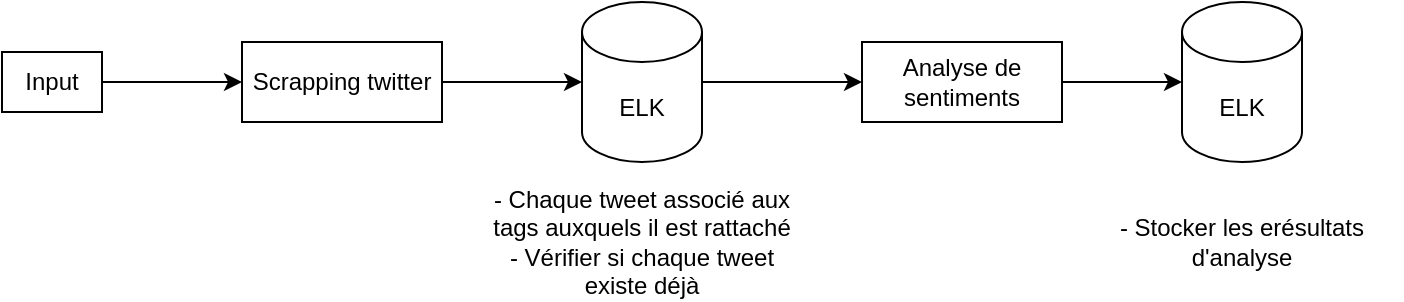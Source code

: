 <mxfile version="13.9.7" type="github">
  <diagram id="aA-QaOl3buLaw9nU_oUb" name="Page-1">
    <mxGraphModel dx="1138" dy="635" grid="1" gridSize="10" guides="1" tooltips="1" connect="1" arrows="1" fold="1" page="1" pageScale="1" pageWidth="827" pageHeight="1169" math="0" shadow="0">
      <root>
        <mxCell id="0" />
        <mxCell id="1" parent="0" />
        <mxCell id="_7fg3Liive27QqCO996e-14" style="edgeStyle=orthogonalEdgeStyle;rounded=0;orthogonalLoop=1;jettySize=auto;html=1;exitX=1;exitY=0.5;exitDx=0;exitDy=0;exitPerimeter=0;entryX=0;entryY=0.5;entryDx=0;entryDy=0;" edge="1" parent="1" source="_7fg3Liive27QqCO996e-1" target="_7fg3Liive27QqCO996e-13">
          <mxGeometry relative="1" as="geometry" />
        </mxCell>
        <mxCell id="_7fg3Liive27QqCO996e-1" value="ELK" style="shape=cylinder3;whiteSpace=wrap;html=1;boundedLbl=1;backgroundOutline=1;size=15;" vertex="1" parent="1">
          <mxGeometry x="330" y="320" width="60" height="80" as="geometry" />
        </mxCell>
        <mxCell id="_7fg3Liive27QqCO996e-2" value="- Chaque tweet associé aux tags auxquels il est rattaché&lt;br&gt;- Vérifier si chaque tweet existe déjà" style="text;html=1;strokeColor=none;fillColor=none;align=center;verticalAlign=middle;whiteSpace=wrap;rounded=0;" vertex="1" parent="1">
          <mxGeometry x="280" y="430" width="160" height="20" as="geometry" />
        </mxCell>
        <mxCell id="_7fg3Liive27QqCO996e-11" style="edgeStyle=orthogonalEdgeStyle;rounded=0;orthogonalLoop=1;jettySize=auto;html=1;exitX=1;exitY=0.5;exitDx=0;exitDy=0;entryX=0;entryY=0.5;entryDx=0;entryDy=0;" edge="1" parent="1" source="_7fg3Liive27QqCO996e-5" target="_7fg3Liive27QqCO996e-9">
          <mxGeometry relative="1" as="geometry" />
        </mxCell>
        <mxCell id="_7fg3Liive27QqCO996e-5" value="Input" style="rounded=0;whiteSpace=wrap;html=1;" vertex="1" parent="1">
          <mxGeometry x="40" y="345" width="50" height="30" as="geometry" />
        </mxCell>
        <mxCell id="_7fg3Liive27QqCO996e-12" style="edgeStyle=orthogonalEdgeStyle;rounded=0;orthogonalLoop=1;jettySize=auto;html=1;" edge="1" parent="1" source="_7fg3Liive27QqCO996e-9" target="_7fg3Liive27QqCO996e-1">
          <mxGeometry relative="1" as="geometry" />
        </mxCell>
        <mxCell id="_7fg3Liive27QqCO996e-9" value="Scrapping twitter" style="rounded=0;whiteSpace=wrap;html=1;" vertex="1" parent="1">
          <mxGeometry x="160" y="340" width="100" height="40" as="geometry" />
        </mxCell>
        <mxCell id="_7fg3Liive27QqCO996e-16" style="edgeStyle=orthogonalEdgeStyle;rounded=0;orthogonalLoop=1;jettySize=auto;html=1;" edge="1" parent="1" source="_7fg3Liive27QqCO996e-13" target="_7fg3Liive27QqCO996e-15">
          <mxGeometry relative="1" as="geometry" />
        </mxCell>
        <mxCell id="_7fg3Liive27QqCO996e-13" value="Analyse de sentiments" style="rounded=0;whiteSpace=wrap;html=1;" vertex="1" parent="1">
          <mxGeometry x="470" y="340" width="100" height="40" as="geometry" />
        </mxCell>
        <mxCell id="_7fg3Liive27QqCO996e-15" value="ELK" style="shape=cylinder3;whiteSpace=wrap;html=1;boundedLbl=1;backgroundOutline=1;size=15;" vertex="1" parent="1">
          <mxGeometry x="630" y="320" width="60" height="80" as="geometry" />
        </mxCell>
        <mxCell id="_7fg3Liive27QqCO996e-17" value="- Stocker les erésultats d&#39;analyse" style="text;html=1;strokeColor=none;fillColor=none;align=center;verticalAlign=middle;whiteSpace=wrap;rounded=0;" vertex="1" parent="1">
          <mxGeometry x="580" y="430" width="160" height="20" as="geometry" />
        </mxCell>
      </root>
    </mxGraphModel>
  </diagram>
</mxfile>
